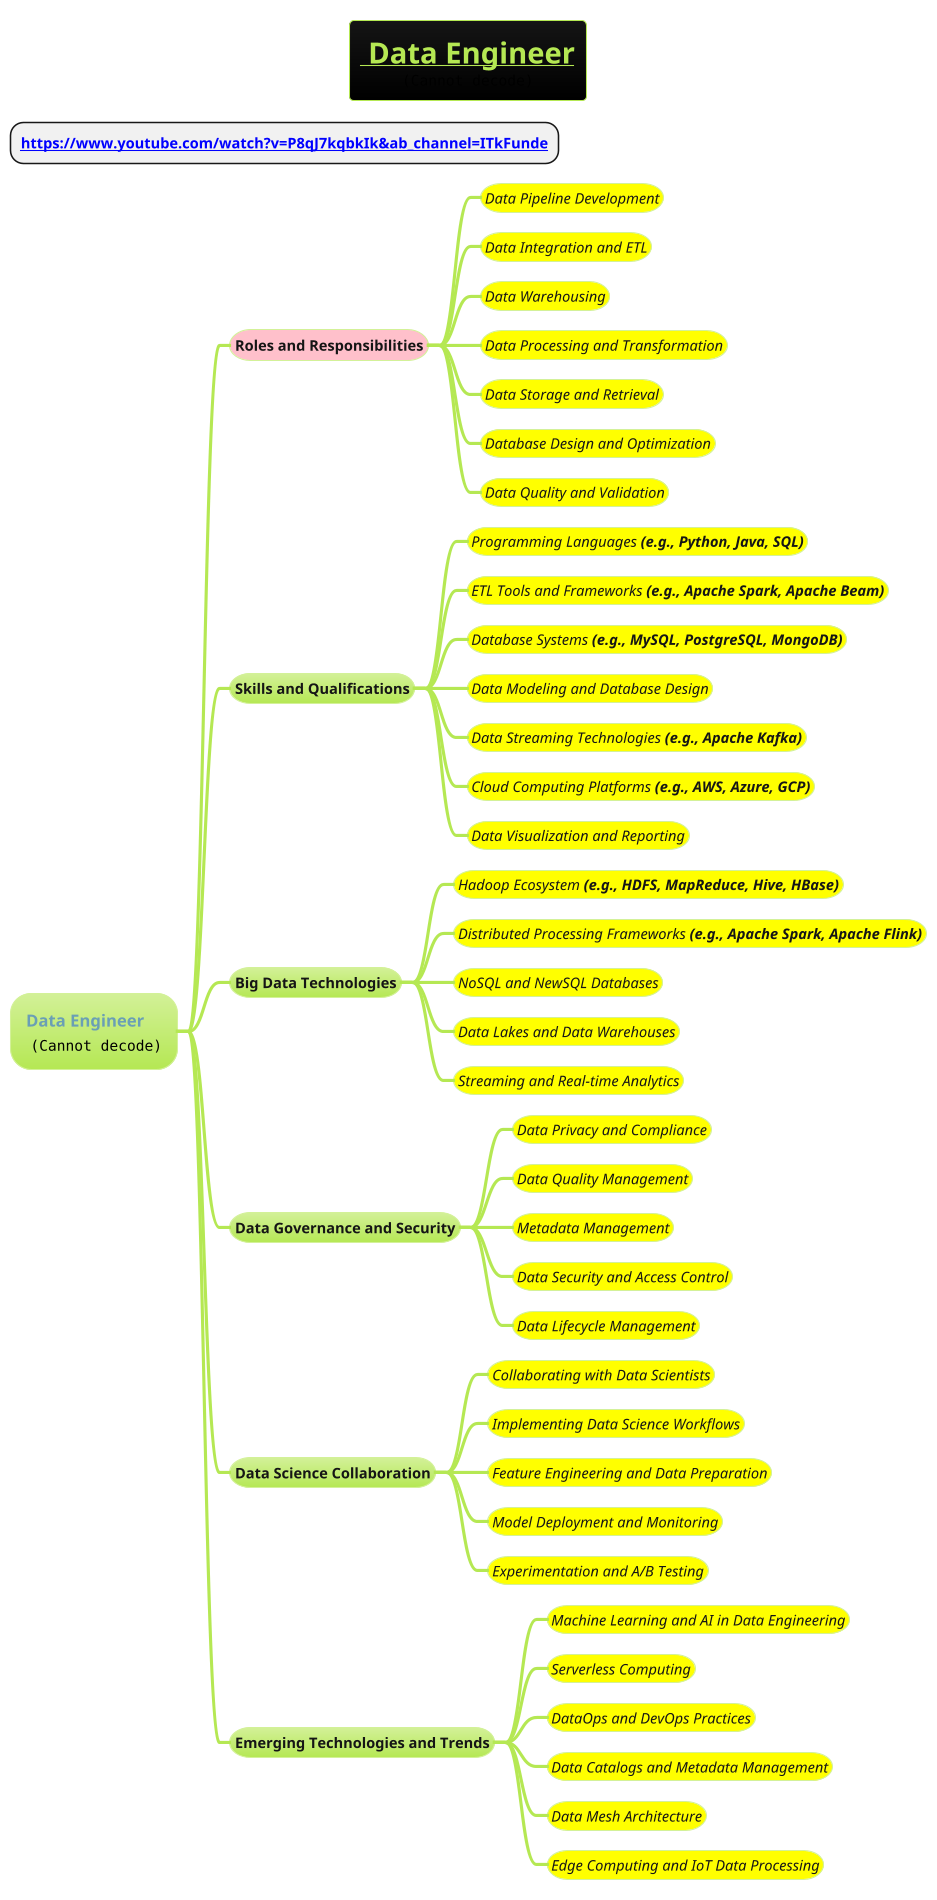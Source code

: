 @startmindmap
title =__ Data Engineer__\n<img:images/img_1.png>

* **[[https://www.youtube.com/watch?v=P8qJ7kqbkIk&ab_channel=ITkFunde]]**
!theme hacker

* **Data Engineer** \n <img:images/img.png>
**[#pink] **Roles and Responsibilities**
***[#yellow] ====<size:14>Data Pipeline Development
***[#yellow] ====<size:14>Data Integration and ETL
***[#yellow] ====<size:14>Data Warehousing
***[#yellow] ====<size:14>Data Processing and Transformation
***[#yellow] ====<size:14>Data Storage and Retrieval
***[#yellow] ====<size:14>Database Design and Optimization
***[#yellow] ====<size:14>Data Quality and Validation
** Skills and Qualifications
***[#yellow] ====<size:14>Programming Languages **(e.g., Python, Java, SQL)**
***[#yellow] ====<size:14>ETL Tools and Frameworks **(e.g., Apache Spark, Apache Beam)**
***[#yellow] ====<size:14>Database Systems **(e.g., MySQL, PostgreSQL, MongoDB)**
***[#yellow] ====<size:14>Data Modeling and Database Design
***[#yellow] ====<size:14>Data Streaming Technologies **(e.g., Apache Kafka)**
***[#yellow] ====<size:14>Cloud Computing Platforms **(e.g., AWS, Azure, GCP)**
***[#yellow] ====<size:14>Data Visualization and Reporting
** Big Data Technologies
***[#yellow] ====<size:14>Hadoop Ecosystem **(e.g., HDFS, MapReduce, Hive, HBase)**
***[#yellow] ====<size:14>Distributed Processing Frameworks **(e.g., Apache Spark, Apache Flink)**
***[#yellow] ====<size:14>NoSQL and NewSQL Databases
***[#yellow] ====<size:14>Data Lakes and Data Warehouses
***[#yellow] ====<size:14>Streaming and Real-time Analytics
** Data Governance and Security
***[#yellow] ====<size:14>Data Privacy and Compliance
***[#yellow] ====<size:14>Data Quality Management
***[#yellow] ====<size:14>Metadata Management
***[#yellow] ====<size:14>Data Security and Access Control
***[#yellow] ====<size:14>Data Lifecycle Management
** Data Science Collaboration
***[#yellow] ====<size:14>Collaborating with Data Scientists
***[#yellow] ====<size:14>Implementing Data Science Workflows
***[#yellow] ====<size:14>Feature Engineering and Data Preparation
***[#yellow] ====<size:14>Model Deployment and Monitoring
***[#yellow] ====<size:14>Experimentation and A/B Testing
** Emerging Technologies and Trends
***[#yellow] ====<size:14>Machine Learning and AI in Data Engineering
***[#yellow] ====<size:14>Serverless Computing
***[#yellow] ====<size:14>DataOps and DevOps Practices
***[#yellow] ====<size:14>Data Catalogs and Metadata Management
***[#yellow] ====<size:14>Data Mesh Architecture
***[#yellow] ====<size:14>Edge Computing and IoT Data Processing
@endmindmap
